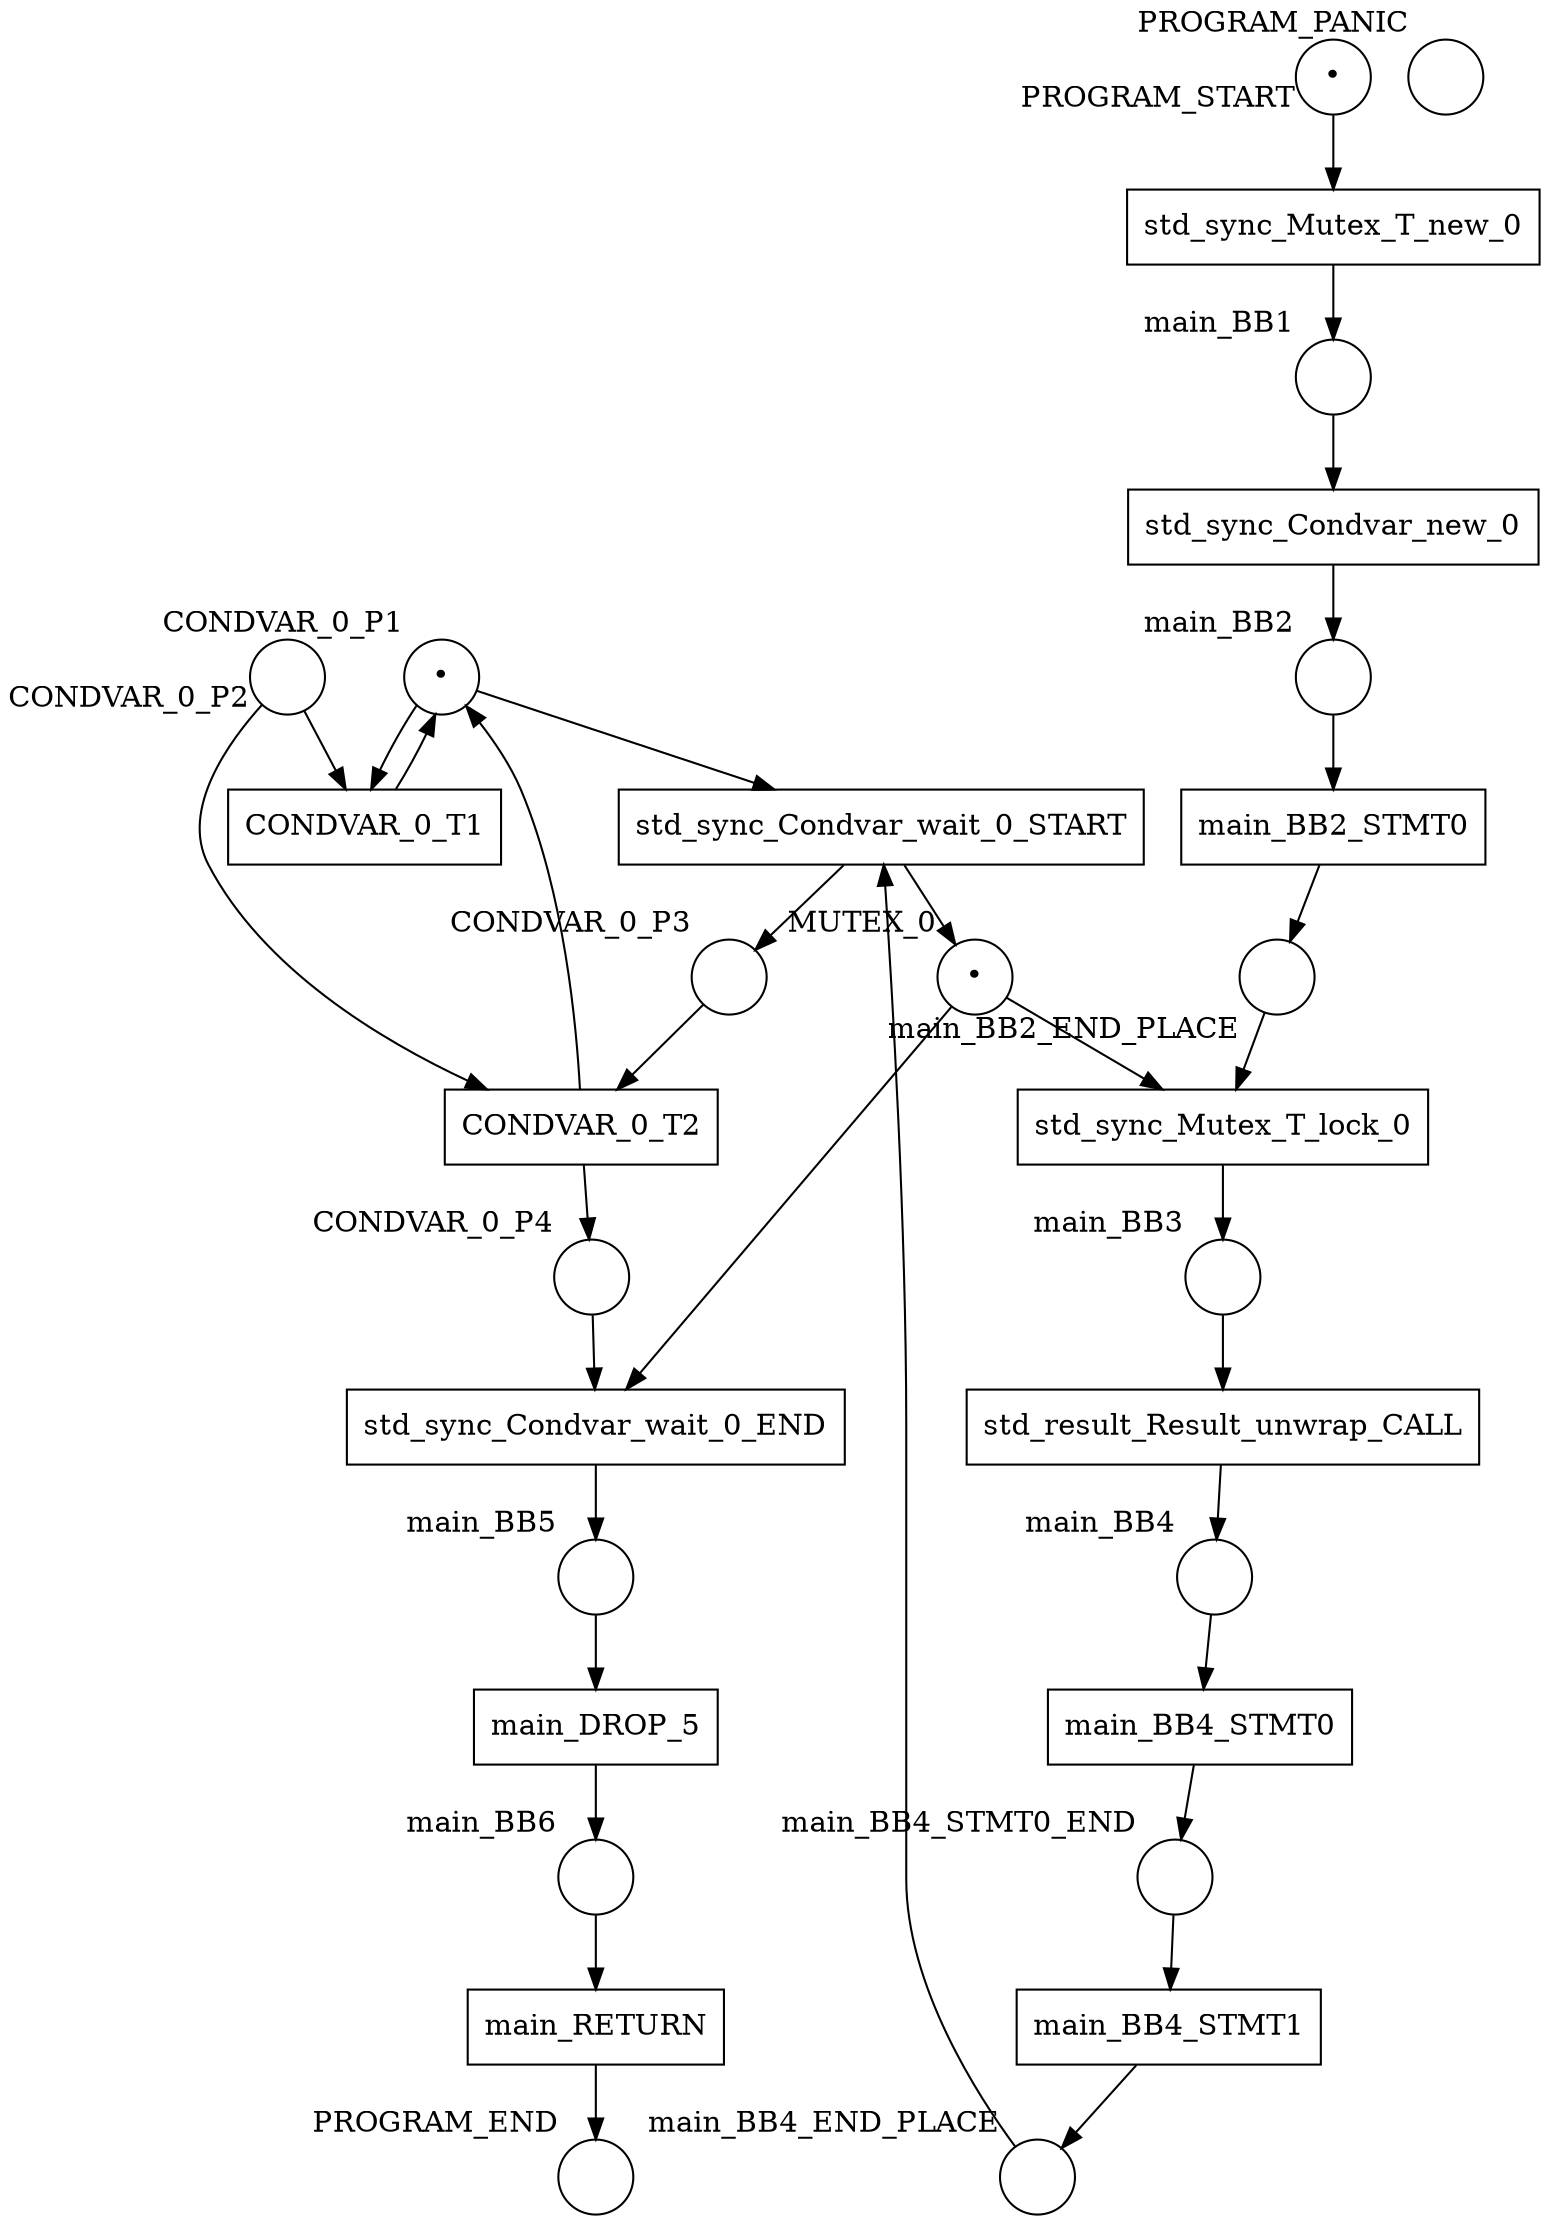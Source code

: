 digraph petrinet {
    CONDVAR_0_P1 [shape="circle" xlabel="CONDVAR_0_P1" label="•"];
    CONDVAR_0_P2 [shape="circle" xlabel="CONDVAR_0_P2" label=""];
    CONDVAR_0_P3 [shape="circle" xlabel="CONDVAR_0_P3" label=""];
    CONDVAR_0_P4 [shape="circle" xlabel="CONDVAR_0_P4" label=""];
    MUTEX_0 [shape="circle" xlabel="MUTEX_0" label="•"];
    PROGRAM_END [shape="circle" xlabel="PROGRAM_END" label=""];
    PROGRAM_PANIC [shape="circle" xlabel="PROGRAM_PANIC" label=""];
    PROGRAM_START [shape="circle" xlabel="PROGRAM_START" label="•"];
    main_BB1 [shape="circle" xlabel="main_BB1" label=""];
    main_BB2 [shape="circle" xlabel="main_BB2" label=""];
    main_BB2_END_PLACE [shape="circle" xlabel="main_BB2_END_PLACE" label=""];
    main_BB3 [shape="circle" xlabel="main_BB3" label=""];
    main_BB4 [shape="circle" xlabel="main_BB4" label=""];
    main_BB4_END_PLACE [shape="circle" xlabel="main_BB4_END_PLACE" label=""];
    main_BB4_STMT0_END [shape="circle" xlabel="main_BB4_STMT0_END" label=""];
    main_BB5 [shape="circle" xlabel="main_BB5" label=""];
    main_BB6 [shape="circle" xlabel="main_BB6" label=""];
    CONDVAR_0_T1 [shape="box" xlabel="" label="CONDVAR_0_T1"];
    CONDVAR_0_T2 [shape="box" xlabel="" label="CONDVAR_0_T2"];
    main_BB2_STMT0 [shape="box" xlabel="" label="main_BB2_STMT0"];
    main_BB4_STMT0 [shape="box" xlabel="" label="main_BB4_STMT0"];
    main_BB4_STMT1 [shape="box" xlabel="" label="main_BB4_STMT1"];
    main_DROP_5 [shape="box" xlabel="" label="main_DROP_5"];
    main_RETURN [shape="box" xlabel="" label="main_RETURN"];
    std_result_Result_unwrap_CALL [shape="box" xlabel="" label="std_result_Result_unwrap_CALL"];
    std_sync_Condvar_new_0 [shape="box" xlabel="" label="std_sync_Condvar_new_0"];
    std_sync_Condvar_wait_0_END [shape="box" xlabel="" label="std_sync_Condvar_wait_0_END"];
    std_sync_Condvar_wait_0_START [shape="box" xlabel="" label="std_sync_Condvar_wait_0_START"];
    std_sync_Mutex_T_lock_0 [shape="box" xlabel="" label="std_sync_Mutex_T_lock_0"];
    std_sync_Mutex_T_new_0 [shape="box" xlabel="" label="std_sync_Mutex_T_new_0"];
    CONDVAR_0_P1 -> CONDVAR_0_T1;
    CONDVAR_0_P1 -> std_sync_Condvar_wait_0_START;
    CONDVAR_0_P2 -> CONDVAR_0_T1;
    CONDVAR_0_P2 -> CONDVAR_0_T2;
    CONDVAR_0_P3 -> CONDVAR_0_T2;
    CONDVAR_0_P4 -> std_sync_Condvar_wait_0_END;
    MUTEX_0 -> std_sync_Condvar_wait_0_END;
    MUTEX_0 -> std_sync_Mutex_T_lock_0;
    PROGRAM_START -> std_sync_Mutex_T_new_0;
    main_BB1 -> std_sync_Condvar_new_0;
    main_BB2 -> main_BB2_STMT0;
    main_BB2_END_PLACE -> std_sync_Mutex_T_lock_0;
    main_BB3 -> std_result_Result_unwrap_CALL;
    main_BB4 -> main_BB4_STMT0;
    main_BB4_END_PLACE -> std_sync_Condvar_wait_0_START;
    main_BB4_STMT0_END -> main_BB4_STMT1;
    main_BB5 -> main_DROP_5;
    main_BB6 -> main_RETURN;
    CONDVAR_0_T1 -> CONDVAR_0_P1;
    CONDVAR_0_T2 -> CONDVAR_0_P1;
    CONDVAR_0_T2 -> CONDVAR_0_P4;
    main_BB2_STMT0 -> main_BB2_END_PLACE;
    main_BB4_STMT0 -> main_BB4_STMT0_END;
    main_BB4_STMT1 -> main_BB4_END_PLACE;
    main_DROP_5 -> main_BB6;
    main_RETURN -> PROGRAM_END;
    std_result_Result_unwrap_CALL -> main_BB4;
    std_sync_Condvar_new_0 -> main_BB2;
    std_sync_Condvar_wait_0_END -> main_BB5;
    std_sync_Condvar_wait_0_START -> CONDVAR_0_P3;
    std_sync_Condvar_wait_0_START -> MUTEX_0;
    std_sync_Mutex_T_lock_0 -> main_BB3;
    std_sync_Mutex_T_new_0 -> main_BB1;
}
